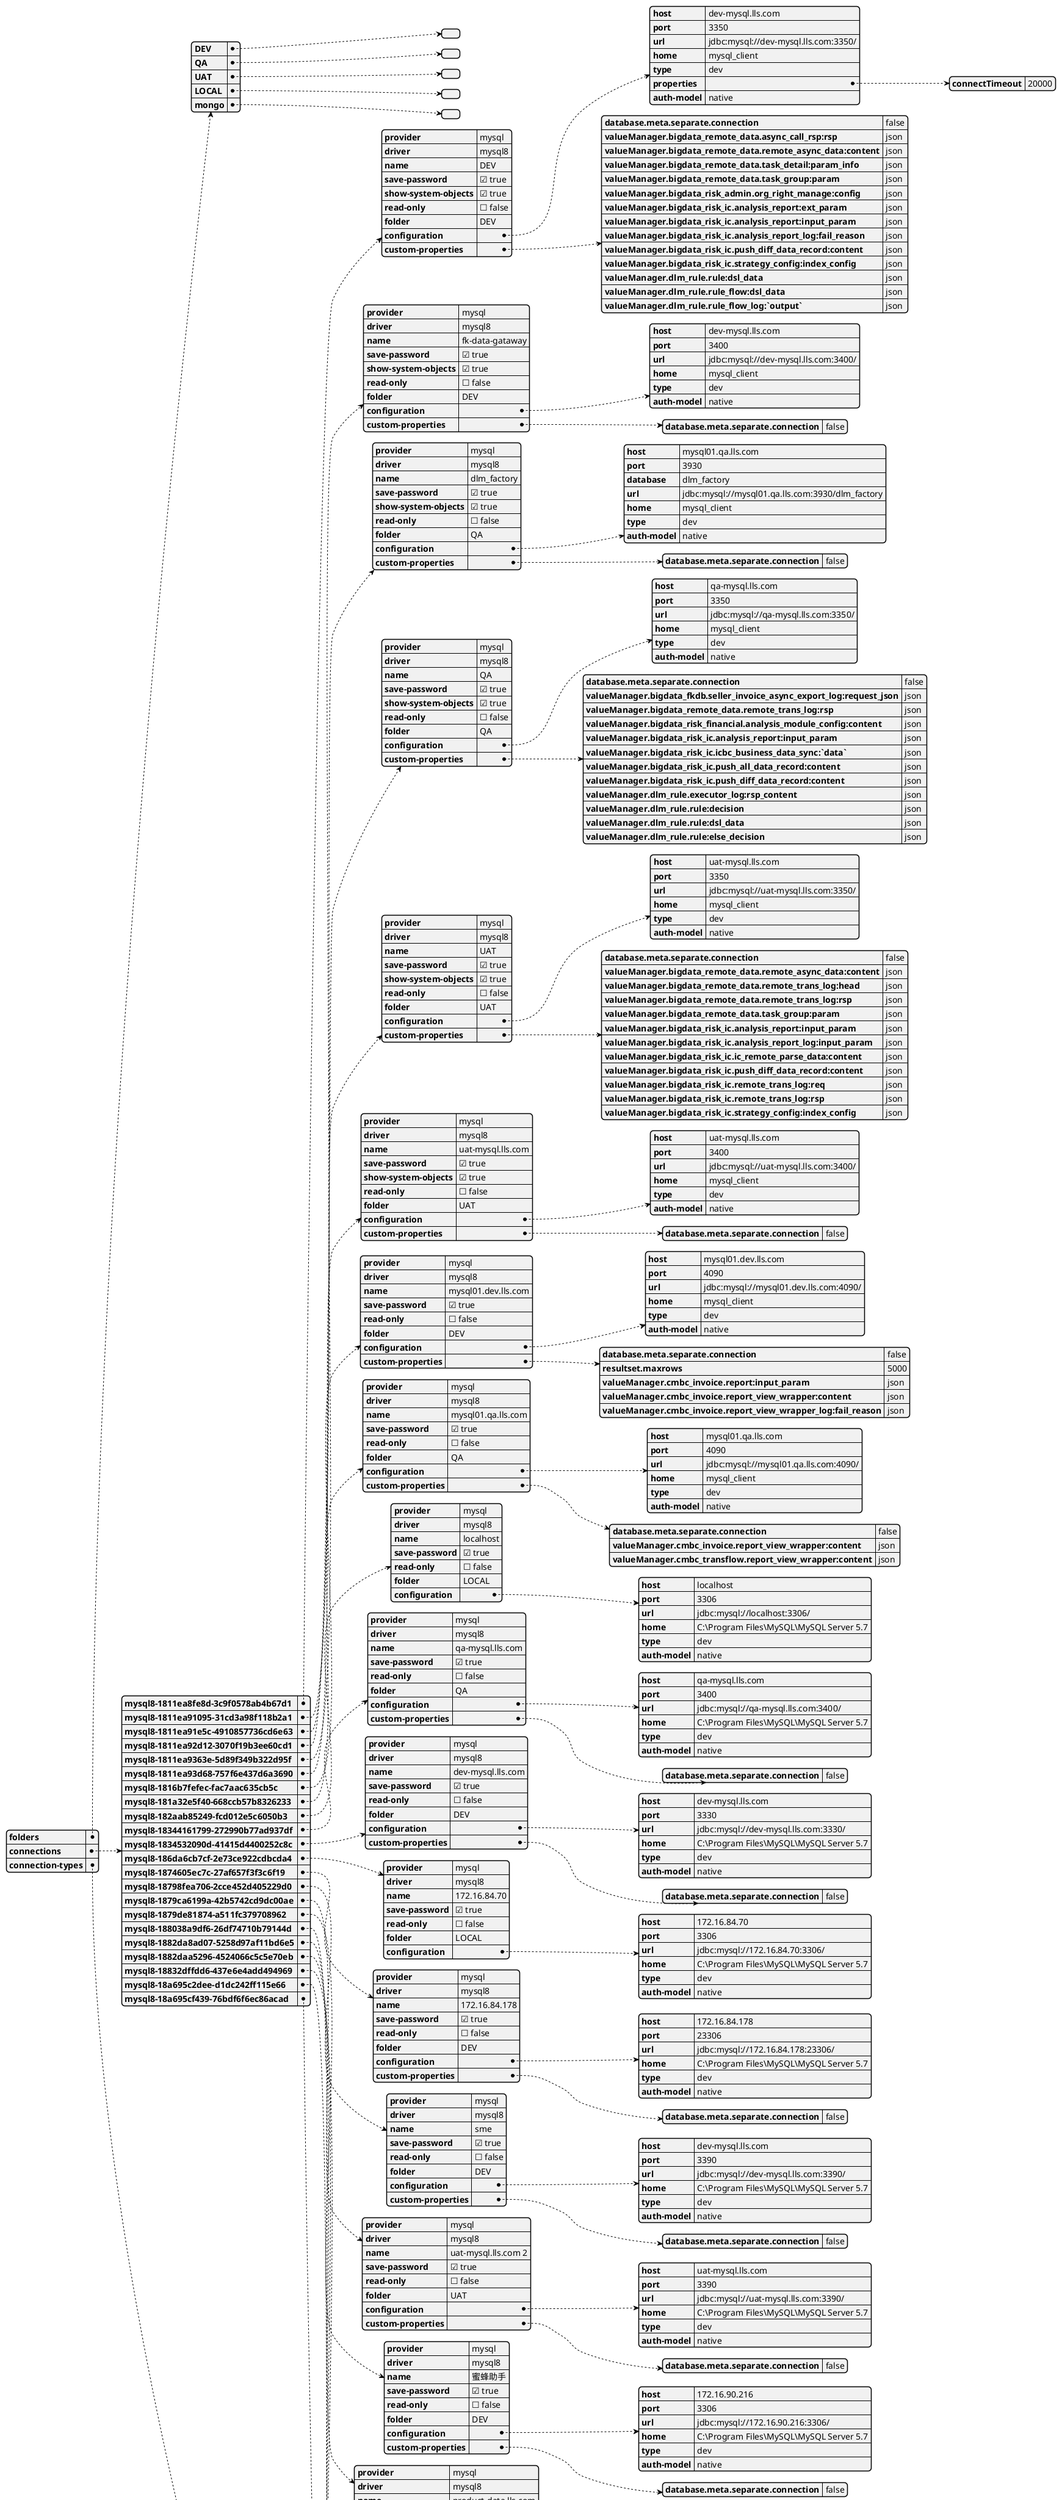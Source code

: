 @startjson

{
	"folders": {
		"DEV": {},
		"QA": {},
		"UAT": {},
		"LOCAL": {},
		"mongo": {}
	},
	"connections": {
		"mysql8-1811ea8fe8d-3c9f0578ab4b67d1": {
			"provider": "mysql",
			"driver": "mysql8",
			"name": "DEV",
			"save-password": true,
			"show-system-objects": true,
			"read-only": false,
			"folder": "DEV",
			"configuration": {
				"host": "dev-mysql.lls.com",
				"port": "3350",
				"url": "jdbc:mysql://dev-mysql.lls.com:3350/",
				"home": "mysql_client",
				"type": "dev",
				"properties": {
					"connectTimeout": "20000"
				},
				"auth-model": "native"
			},
			"custom-properties": {
				"database.meta.separate.connection": "false",
				"valueManager.bigdata_remote_data.async_call_rsp:rsp": "json",
				"valueManager.bigdata_remote_data.remote_async_data:content": "json",
				"valueManager.bigdata_remote_data.task_detail:param_info": "json",
				"valueManager.bigdata_remote_data.task_group:param": "json",
				"valueManager.bigdata_risk_admin.org_right_manage:config": "json",
				"valueManager.bigdata_risk_ic.analysis_report:ext_param": "json",
				"valueManager.bigdata_risk_ic.analysis_report:input_param": "json",
				"valueManager.bigdata_risk_ic.analysis_report_log:fail_reason": "json",
				"valueManager.bigdata_risk_ic.push_diff_data_record:content": "json",
				"valueManager.bigdata_risk_ic.strategy_config:index_config": "json",
				"valueManager.dlm_rule.rule:dsl_data": "json",
				"valueManager.dlm_rule.rule_flow:dsl_data": "json",
				"valueManager.dlm_rule.rule_flow_log:`output`": "json"
			}
		},
		"mysql8-1811ea91095-31cd3a98f118b2a1": {
			"provider": "mysql",
			"driver": "mysql8",
			"name": "fk-data-gataway",
			"save-password": true,
			"show-system-objects": true,
			"read-only": false,
			"folder": "DEV",
			"configuration": {
				"host": "dev-mysql.lls.com",
				"port": "3400",
				"url": "jdbc:mysql://dev-mysql.lls.com:3400/",
				"home": "mysql_client",
				"type": "dev",
				"auth-model": "native"
			},
			"custom-properties": {
				"database.meta.separate.connection": "false"
			}
		},
		"mysql8-1811ea91e5c-4910857736cd6e63": {
			"provider": "mysql",
			"driver": "mysql8",
			"name": "dlm_factory",
			"save-password": true,
			"show-system-objects": true,
			"read-only": false,
			"folder": "QA",
			"configuration": {
				"host": "mysql01.qa.lls.com",
				"port": "3930",
				"database": "dlm_factory",
				"url": "jdbc:mysql://mysql01.qa.lls.com:3930/dlm_factory",
				"home": "mysql_client",
				"type": "dev",
				"auth-model": "native"
			},
			"custom-properties": {
				"database.meta.separate.connection": "false"
			}
		},
		"mysql8-1811ea92d12-3070f19b3ee60cd1": {
			"provider": "mysql",
			"driver": "mysql8",
			"name": "QA",
			"save-password": true,
			"show-system-objects": true,
			"read-only": false,
			"folder": "QA",
			"configuration": {
				"host": "qa-mysql.lls.com",
				"port": "3350",
				"url": "jdbc:mysql://qa-mysql.lls.com:3350/",
				"home": "mysql_client",
				"type": "dev",
				"auth-model": "native"
			},
			"custom-properties": {
				"database.meta.separate.connection": "false",
				"valueManager.bigdata_fkdb.seller_invoice_async_export_log:request_json": "json",
				"valueManager.bigdata_remote_data.remote_trans_log:rsp": "json",
				"valueManager.bigdata_risk_financial.analysis_module_config:content": "json",
				"valueManager.bigdata_risk_ic.analysis_report:input_param": "json",
				"valueManager.bigdata_risk_ic.icbc_business_data_sync:`data`": "json",
				"valueManager.bigdata_risk_ic.push_all_data_record:content": "json",
				"valueManager.bigdata_risk_ic.push_diff_data_record:content": "json",
				"valueManager.dlm_rule.executor_log:rsp_content": "json",
				"valueManager.dlm_rule.rule:decision": "json",
				"valueManager.dlm_rule.rule:dsl_data": "json",
				"valueManager.dlm_rule.rule:else_decision": "json"
			}
		},
		"mysql8-1811ea9363e-5d89f349b322d95f": {
			"provider": "mysql",
			"driver": "mysql8",
			"name": "UAT",
			"save-password": true,
			"show-system-objects": true,
			"read-only": false,
			"folder": "UAT",
			"configuration": {
				"host": "uat-mysql.lls.com",
				"port": "3350",
				"url": "jdbc:mysql://uat-mysql.lls.com:3350/",
				"home": "mysql_client",
				"type": "dev",
				"auth-model": "native"
			},
			"custom-properties": {
				"database.meta.separate.connection": "false",
				"valueManager.bigdata_remote_data.remote_async_data:content": "json",
				"valueManager.bigdata_remote_data.remote_trans_log:head": "json",
				"valueManager.bigdata_remote_data.remote_trans_log:rsp": "json",
				"valueManager.bigdata_remote_data.task_group:param": "json",
				"valueManager.bigdata_risk_ic.analysis_report:input_param": "json",
				"valueManager.bigdata_risk_ic.analysis_report_log:input_param": "json",
				"valueManager.bigdata_risk_ic.ic_remote_parse_data:content": "json",
				"valueManager.bigdata_risk_ic.push_diff_data_record:content": "json",
				"valueManager.bigdata_risk_ic.remote_trans_log:req": "json",
				"valueManager.bigdata_risk_ic.remote_trans_log:rsp": "json",
				"valueManager.bigdata_risk_ic.strategy_config:index_config": "json"
			}
		},
		"mysql8-1811ea93d68-757f6e437d6a3690": {
			"provider": "mysql",
			"driver": "mysql8",
			"name": "uat-mysql.lls.com",
			"save-password": true,
			"show-system-objects": true,
			"read-only": false,
			"folder": "UAT",
			"configuration": {
				"host": "uat-mysql.lls.com",
				"port": "3400",
				"url": "jdbc:mysql://uat-mysql.lls.com:3400/",
				"home": "mysql_client",
				"type": "dev",
				"auth-model": "native"
			},
			"custom-properties": {
				"database.meta.separate.connection": "false"
			}
		},
		"mysql8-1816b7fefec-fac7aac635cb5c": {
			"provider": "mysql",
			"driver": "mysql8",
			"name": "mysql01.dev.lls.com",
			"save-password": true,
			"read-only": false,
			"folder": "DEV",
			"configuration": {
				"host": "mysql01.dev.lls.com",
				"port": "4090",
				"url": "jdbc:mysql://mysql01.dev.lls.com:4090/",
				"home": "mysql_client",
				"type": "dev",
				"auth-model": "native"
			},
			"custom-properties": {
				"database.meta.separate.connection": "false",
				"resultset.maxrows": "5000",
				"valueManager.cmbc_invoice.report:input_param": "json",
				"valueManager.cmbc_invoice.report_view_wrapper:content": "json",
				"valueManager.cmbc_invoice.report_view_wrapper_log:fail_reason": "json"
			}
		},
		"mysql8-181a32e5f40-668ccb57b8326233": {
			"provider": "mysql",
			"driver": "mysql8",
			"name": "mysql01.qa.lls.com",
			"save-password": true,
			"read-only": false,
			"folder": "QA",
			"configuration": {
				"host": "mysql01.qa.lls.com",
				"port": "4090",
				"url": "jdbc:mysql://mysql01.qa.lls.com:4090/",
				"home": "mysql_client",
				"type": "dev",
				"auth-model": "native"
			},
			"custom-properties": {
				"database.meta.separate.connection": "false",
				"valueManager.cmbc_invoice.report_view_wrapper:content": "json",
				"valueManager.cmbc_transflow.report_view_wrapper:content": "json"
			}
		},
		"mysql8-182aab85249-fcd012e5c6050b3": {
			"provider": "mysql",
			"driver": "mysql8",
			"name": "localhost",
			"save-password": true,
			"read-only": false,
			"folder": "LOCAL",
			"configuration": {
				"host": "localhost",
				"port": "3306",
				"url": "jdbc:mysql://localhost:3306/",
				"home": "C:\\Program Files\\MySQL\\MySQL Server 5.7",
				"type": "dev",
				"auth-model": "native"
			}
		},
		"mysql8-18344161799-272990b77ad937df": {
			"provider": "mysql",
			"driver": "mysql8",
			"name": "qa-mysql.lls.com",
			"save-password": true,
			"read-only": false,
			"folder": "QA",
			"configuration": {
				"host": "qa-mysql.lls.com",
				"port": "3400",
				"url": "jdbc:mysql://qa-mysql.lls.com:3400/",
				"home": "C:\\Program Files\\MySQL\\MySQL Server 5.7",
				"type": "dev",
				"auth-model": "native"
			},
			"custom-properties": {
				"database.meta.separate.connection": "false"
			}
		},
		"mysql8-1834532090d-41415d4400252c8c": {
			"provider": "mysql",
			"driver": "mysql8",
			"name": "dev-mysql.lls.com",
			"save-password": true,
			"read-only": false,
			"folder": "DEV",
			"configuration": {
				"host": "dev-mysql.lls.com",
				"port": "3330",
				"url": "jdbc:mysql://dev-mysql.lls.com:3330/",
				"home": "C:\\Program Files\\MySQL\\MySQL Server 5.7",
				"type": "dev",
				"auth-model": "native"
			},
			"custom-properties": {
				"database.meta.separate.connection": "false"
			}
		},
		"mysql8-186da6cb7cf-2e73ce922cdbcda4": {
			"provider": "mysql",
			"driver": "mysql8",
			"name": "172.16.84.70",
			"save-password": true,
			"read-only": false,
			"folder": "LOCAL",
			"configuration": {
				"host": "172.16.84.70",
				"port": "3306",
				"url": "jdbc:mysql://172.16.84.70:3306/",
				"home": "C:\\Program Files\\MySQL\\MySQL Server 5.7",
				"type": "dev",
				"auth-model": "native"
			}
		},
		"mysql8-1874605ec7c-27af657f3f3c6f19": {
			"provider": "mysql",
			"driver": "mysql8",
			"name": "172.16.84.178",
			"save-password": true,
			"read-only": false,
			"folder": "DEV",
			"configuration": {
				"host": "172.16.84.178",
				"port": "23306",
				"url": "jdbc:mysql://172.16.84.178:23306/",
				"home": "C:\\Program Files\\MySQL\\MySQL Server 5.7",
				"type": "dev",
				"auth-model": "native"
			},
			"custom-properties": {
				"database.meta.separate.connection": "false"
			}
		},
		"mysql8-18798fea706-2cce452d405229d0": {
			"provider": "mysql",
			"driver": "mysql8",
			"name": "sme",
			"save-password": true,
			"read-only": false,
			"folder": "DEV",
			"configuration": {
				"host": "dev-mysql.lls.com",
				"port": "3390",
				"url": "jdbc:mysql://dev-mysql.lls.com:3390/",
				"home": "C:\\Program Files\\MySQL\\MySQL Server 5.7",
				"type": "dev",
				"auth-model": "native"
			},
			"custom-properties": {
				"database.meta.separate.connection": "false"
			}
		},
		"mysql8-1879ca6199a-42b5742cd9dc00ae": {
			"provider": "mysql",
			"driver": "mysql8",
			"name": "uat-mysql.lls.com 2",
			"save-password": true,
			"read-only": false,
			"folder": "UAT",
			"configuration": {
				"host": "uat-mysql.lls.com",
				"port": "3390",
				"url": "jdbc:mysql://uat-mysql.lls.com:3390/",
				"home": "C:\\Program Files\\MySQL\\MySQL Server 5.7",
				"type": "dev",
				"auth-model": "native"
			},
			"custom-properties": {
				"database.meta.separate.connection": "false"
			}
		},
		"mysql8-1879de81874-a511fc379708962": {
			"provider": "mysql",
			"driver": "mysql8",
			"name": "蜜蜂助手",
			"save-password": true,
			"read-only": false,
			"folder": "DEV",
			"configuration": {
				"host": "172.16.90.216",
				"port": "3306",
				"url": "jdbc:mysql://172.16.90.216:3306/",
				"home": "C:\\Program Files\\MySQL\\MySQL Server 5.7",
				"type": "dev",
				"auth-model": "native"
			},
			"custom-properties": {
				"database.meta.separate.connection": "false"
			}
		},
		"mysql8-188038a9df6-26df74710b79144d": {
			"provider": "mysql",
			"driver": "mysql8",
			"name": "product-data.lls.com",
			"save-password": true,
			"show-system-objects": true,
			"read-only": false,
			"folder": "QA",
			"configuration": {
				"host": "product-data.lls.com",
				"port": "23306",
				"url": "jdbc:mysql://product-data.lls.com:23306/",
				"home": "D:\\Tool\\MySQL\\MySQL Server 5.7",
				"type": "dev",
				"auth-model": "native"
			}
		},
		"mysql8-1882da8ad07-5258d97af11bd6e5": {
			"provider": "mysql",
			"driver": "mysql8",
			"name": "uat-mysql.lls.com 3",
			"save-password": true,
			"show-system-objects": true,
			"read-only": false,
			"folder": "UAT",
			"configuration": {
				"host": "uat-mysql.lls.com",
				"port": "3330",
				"url": "jdbc:mysql://uat-mysql.lls.com:3330/",
				"home": "D:\\Tool\\MySQL\\MySQL Server 5.7",
				"type": "dev",
				"auth-model": "native"
			}
		},
		"mysql8-1882daa5296-4524066c5c5e70eb": {
			"provider": "mysql",
			"driver": "mysql8",
			"name": "qa-mysql.lls.com 2",
			"save-password": true,
			"show-system-objects": true,
			"read-only": false,
			"folder": "QA",
			"configuration": {
				"host": "qa-mysql.lls.com",
				"port": "3330",
				"url": "jdbc:mysql://qa-mysql.lls.com:3330/",
				"home": "D:\\Tool\\MySQL\\MySQL Server 5.7",
				"type": "dev",
				"auth-model": "native"
			}
		},
		"mysql8-18832dffdd6-437e6e4add494969": {
			"provider": "mysql",
			"driver": "mysql8",
			"name": "172.16.87.19",
			"save-password": true,
			"show-system-objects": true,
			"read-only": false,
			"configuration": {
				"host": "172.16.87.19",
				"port": "23306",
				"url": "jdbc:mysql://172.16.87.19:23306/",
				"home": "D:\\Tool\\MySQL\\MySQL Server 5.7",
				"type": "dev",
				"auth-model": "native"
			}
		},
		"mysql8-18a695c2dee-d1dc242ff115e66": {
			"provider": "mysql",
			"driver": "mysql8",
			"name": "多级",
			"save-password": true,
			"show-system-objects": true,
			"read-only": false,
			"folder": "DEV",
			"configuration": {
				"host": "dev-mysql.lls.com",
				"port": "3450",
				"url": "jdbc:mysql://dev-mysql.lls.com:3450/",
				"home": "D:\\Tool\\MySQL\\MySQL Server 5.7",
				"type": "dev",
				"auth-model": "native",
				"handlers": {}
			}
		},
		"mysql8-18a695cf439-76bdf6f6ec86acad": {
			"provider": "mysql",
			"driver": "mysql8",
			"name": "多级",
			"save-password": true,
			"show-system-objects": true,
			"read-only": false,
			"folder": "QA",
			"configuration": {
				"host": "qa-mysql.lls.com",
				"port": "3450",
				"url": "jdbc:mysql://qa-mysql.lls.com:3450/",
				"home": "D:\\Tool\\MySQL\\MySQL Server 5.7",
				"type": "dev",
				"auth-model": "native",
				"handlers": {}
			}
		}
	},
	"connection-types": {
		"dev": {
			"name": "Development",
			"color": "255,255,255",
			"description": "Regular development database",
			"auto-commit": true,
			"confirm-execute": false,
			"confirm-data-change": false
		}
	}
}

@endjson